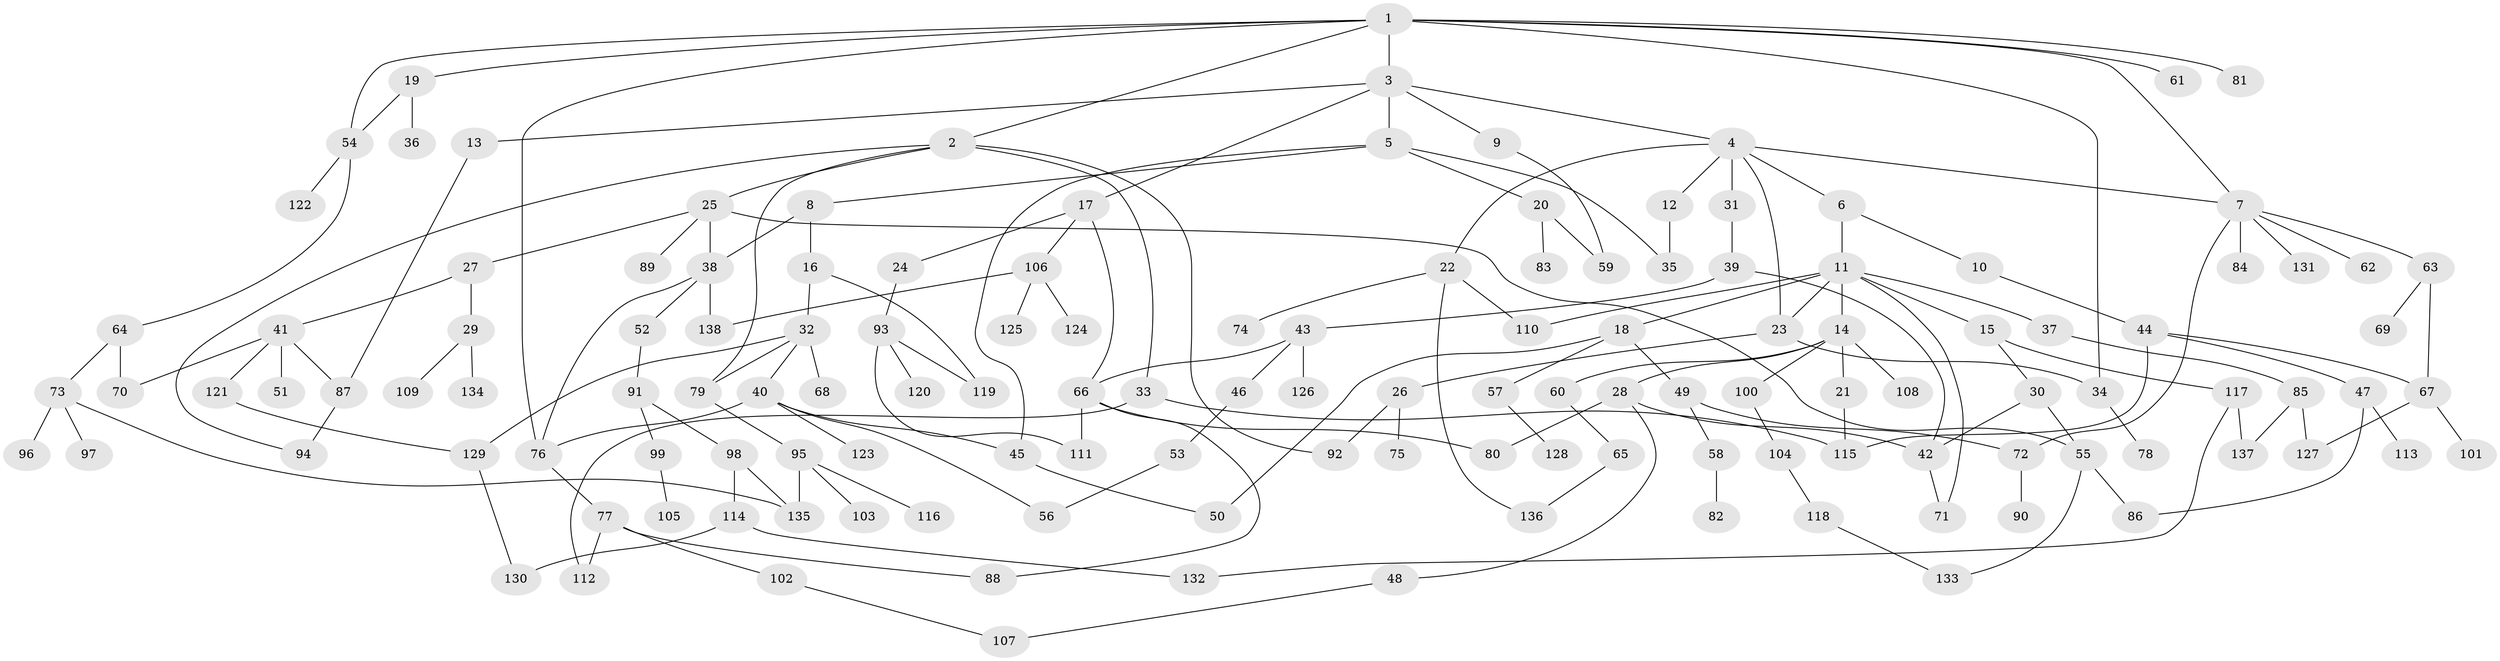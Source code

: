 // Generated by graph-tools (version 1.1) at 2025/01/03/09/25 03:01:01]
// undirected, 138 vertices, 181 edges
graph export_dot {
graph [start="1"]
  node [color=gray90,style=filled];
  1;
  2;
  3;
  4;
  5;
  6;
  7;
  8;
  9;
  10;
  11;
  12;
  13;
  14;
  15;
  16;
  17;
  18;
  19;
  20;
  21;
  22;
  23;
  24;
  25;
  26;
  27;
  28;
  29;
  30;
  31;
  32;
  33;
  34;
  35;
  36;
  37;
  38;
  39;
  40;
  41;
  42;
  43;
  44;
  45;
  46;
  47;
  48;
  49;
  50;
  51;
  52;
  53;
  54;
  55;
  56;
  57;
  58;
  59;
  60;
  61;
  62;
  63;
  64;
  65;
  66;
  67;
  68;
  69;
  70;
  71;
  72;
  73;
  74;
  75;
  76;
  77;
  78;
  79;
  80;
  81;
  82;
  83;
  84;
  85;
  86;
  87;
  88;
  89;
  90;
  91;
  92;
  93;
  94;
  95;
  96;
  97;
  98;
  99;
  100;
  101;
  102;
  103;
  104;
  105;
  106;
  107;
  108;
  109;
  110;
  111;
  112;
  113;
  114;
  115;
  116;
  117;
  118;
  119;
  120;
  121;
  122;
  123;
  124;
  125;
  126;
  127;
  128;
  129;
  130;
  131;
  132;
  133;
  134;
  135;
  136;
  137;
  138;
  1 -- 2;
  1 -- 3;
  1 -- 7;
  1 -- 19;
  1 -- 61;
  1 -- 81;
  1 -- 34;
  1 -- 76;
  1 -- 54;
  2 -- 25;
  2 -- 33;
  2 -- 92;
  2 -- 94;
  2 -- 79;
  3 -- 4;
  3 -- 5;
  3 -- 9;
  3 -- 13;
  3 -- 17;
  4 -- 6;
  4 -- 12;
  4 -- 22;
  4 -- 23;
  4 -- 31;
  4 -- 7;
  5 -- 8;
  5 -- 20;
  5 -- 35;
  5 -- 45;
  6 -- 10;
  6 -- 11;
  7 -- 62;
  7 -- 63;
  7 -- 84;
  7 -- 131;
  7 -- 72;
  8 -- 16;
  8 -- 38;
  9 -- 59;
  10 -- 44;
  11 -- 14;
  11 -- 15;
  11 -- 18;
  11 -- 37;
  11 -- 71;
  11 -- 23;
  11 -- 110;
  12 -- 35;
  13 -- 87;
  14 -- 21;
  14 -- 28;
  14 -- 60;
  14 -- 100;
  14 -- 108;
  15 -- 30;
  15 -- 117;
  16 -- 32;
  16 -- 119;
  17 -- 24;
  17 -- 106;
  17 -- 66;
  18 -- 49;
  18 -- 50;
  18 -- 57;
  19 -- 36;
  19 -- 54;
  20 -- 59;
  20 -- 83;
  21 -- 115;
  22 -- 74;
  22 -- 110;
  22 -- 136;
  23 -- 26;
  23 -- 34;
  24 -- 93;
  25 -- 27;
  25 -- 55;
  25 -- 89;
  25 -- 38;
  26 -- 75;
  26 -- 92;
  27 -- 29;
  27 -- 41;
  28 -- 48;
  28 -- 80;
  28 -- 42;
  29 -- 109;
  29 -- 134;
  30 -- 42;
  30 -- 55;
  31 -- 39;
  32 -- 40;
  32 -- 68;
  32 -- 79;
  32 -- 129;
  33 -- 112;
  33 -- 115;
  34 -- 78;
  37 -- 85;
  38 -- 52;
  38 -- 76;
  38 -- 138;
  39 -- 43;
  39 -- 42;
  40 -- 45;
  40 -- 56;
  40 -- 123;
  40 -- 76;
  41 -- 51;
  41 -- 70;
  41 -- 87;
  41 -- 121;
  42 -- 71;
  43 -- 46;
  43 -- 66;
  43 -- 126;
  44 -- 47;
  44 -- 67;
  44 -- 115;
  45 -- 50;
  46 -- 53;
  47 -- 113;
  47 -- 86;
  48 -- 107;
  49 -- 58;
  49 -- 72;
  52 -- 91;
  53 -- 56;
  54 -- 64;
  54 -- 122;
  55 -- 86;
  55 -- 133;
  57 -- 128;
  58 -- 82;
  60 -- 65;
  63 -- 67;
  63 -- 69;
  64 -- 73;
  64 -- 70;
  65 -- 136;
  66 -- 80;
  66 -- 88;
  66 -- 111;
  67 -- 101;
  67 -- 127;
  72 -- 90;
  73 -- 96;
  73 -- 97;
  73 -- 135;
  76 -- 77;
  77 -- 102;
  77 -- 112;
  77 -- 88;
  79 -- 95;
  85 -- 127;
  85 -- 137;
  87 -- 94;
  91 -- 98;
  91 -- 99;
  93 -- 119;
  93 -- 120;
  93 -- 111;
  95 -- 103;
  95 -- 116;
  95 -- 135;
  98 -- 114;
  98 -- 135;
  99 -- 105;
  100 -- 104;
  102 -- 107;
  104 -- 118;
  106 -- 124;
  106 -- 125;
  106 -- 138;
  114 -- 130;
  114 -- 132;
  117 -- 132;
  117 -- 137;
  118 -- 133;
  121 -- 129;
  129 -- 130;
}
